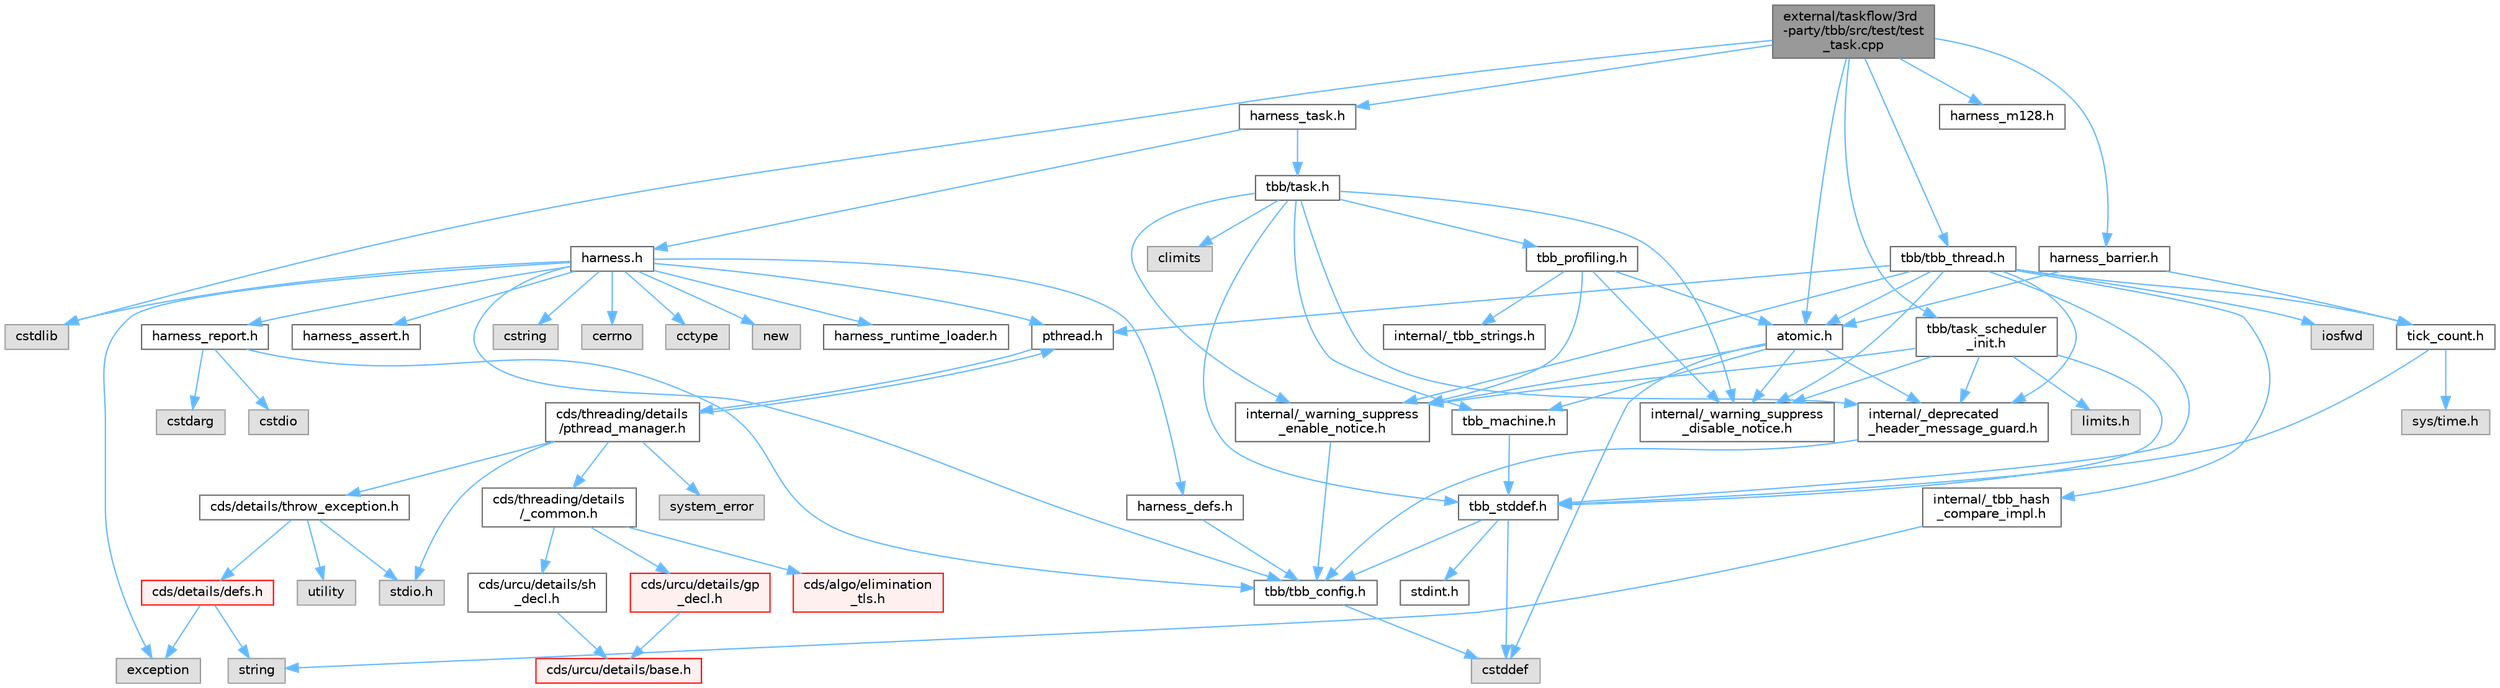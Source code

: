 digraph "external/taskflow/3rd-party/tbb/src/test/test_task.cpp"
{
 // LATEX_PDF_SIZE
  bgcolor="transparent";
  edge [fontname=Helvetica,fontsize=10,labelfontname=Helvetica,labelfontsize=10];
  node [fontname=Helvetica,fontsize=10,shape=box,height=0.2,width=0.4];
  Node1 [id="Node000001",label="external/taskflow/3rd\l-party/tbb/src/test/test\l_task.cpp",height=0.2,width=0.4,color="gray40", fillcolor="grey60", style="filled", fontcolor="black",tooltip=" "];
  Node1 -> Node2 [id="edge1_Node000001_Node000002",color="steelblue1",style="solid",tooltip=" "];
  Node2 [id="Node000002",label="harness_task.h",height=0.2,width=0.4,color="grey40", fillcolor="white", style="filled",URL="$harness__task_8h.html",tooltip=" "];
  Node2 -> Node3 [id="edge2_Node000002_Node000003",color="steelblue1",style="solid",tooltip=" "];
  Node3 [id="Node000003",label="tbb/task.h",height=0.2,width=0.4,color="grey40", fillcolor="white", style="filled",URL="$task_8h.html",tooltip=" "];
  Node3 -> Node4 [id="edge3_Node000003_Node000004",color="steelblue1",style="solid",tooltip=" "];
  Node4 [id="Node000004",label="internal/_deprecated\l_header_message_guard.h",height=0.2,width=0.4,color="grey40", fillcolor="white", style="filled",URL="$__deprecated__header__message__guard_8h.html",tooltip=" "];
  Node4 -> Node5 [id="edge4_Node000004_Node000005",color="steelblue1",style="solid",tooltip=" "];
  Node5 [id="Node000005",label="tbb/tbb_config.h",height=0.2,width=0.4,color="grey40", fillcolor="white", style="filled",URL="$tbb__config_8h.html",tooltip=" "];
  Node5 -> Node6 [id="edge5_Node000005_Node000006",color="steelblue1",style="solid",tooltip=" "];
  Node6 [id="Node000006",label="cstddef",height=0.2,width=0.4,color="grey60", fillcolor="#E0E0E0", style="filled",tooltip=" "];
  Node3 -> Node7 [id="edge6_Node000003_Node000007",color="steelblue1",style="solid",tooltip=" "];
  Node7 [id="Node000007",label="internal/_warning_suppress\l_enable_notice.h",height=0.2,width=0.4,color="grey40", fillcolor="white", style="filled",URL="$__warning__suppress__enable__notice_8h.html",tooltip=" "];
  Node7 -> Node5 [id="edge7_Node000007_Node000005",color="steelblue1",style="solid",tooltip=" "];
  Node3 -> Node8 [id="edge8_Node000003_Node000008",color="steelblue1",style="solid",tooltip=" "];
  Node8 [id="Node000008",label="tbb_stddef.h",height=0.2,width=0.4,color="grey40", fillcolor="white", style="filled",URL="$tbb__stddef_8h.html",tooltip=" "];
  Node8 -> Node5 [id="edge9_Node000008_Node000005",color="steelblue1",style="solid",tooltip=" "];
  Node8 -> Node6 [id="edge10_Node000008_Node000006",color="steelblue1",style="solid",tooltip=" "];
  Node8 -> Node9 [id="edge11_Node000008_Node000009",color="steelblue1",style="solid",tooltip=" "];
  Node9 [id="Node000009",label="stdint.h",height=0.2,width=0.4,color="grey40", fillcolor="white", style="filled",URL="$stdint_8h.html",tooltip=" "];
  Node3 -> Node10 [id="edge12_Node000003_Node000010",color="steelblue1",style="solid",tooltip=" "];
  Node10 [id="Node000010",label="tbb_machine.h",height=0.2,width=0.4,color="grey40", fillcolor="white", style="filled",URL="$tbb__machine_8h.html",tooltip=" "];
  Node10 -> Node8 [id="edge13_Node000010_Node000008",color="steelblue1",style="solid",tooltip=" "];
  Node3 -> Node11 [id="edge14_Node000003_Node000011",color="steelblue1",style="solid",tooltip=" "];
  Node11 [id="Node000011",label="tbb_profiling.h",height=0.2,width=0.4,color="grey40", fillcolor="white", style="filled",URL="$tbb__profiling_8h.html",tooltip=" "];
  Node11 -> Node7 [id="edge15_Node000011_Node000007",color="steelblue1",style="solid",tooltip=" "];
  Node11 -> Node12 [id="edge16_Node000011_Node000012",color="steelblue1",style="solid",tooltip=" "];
  Node12 [id="Node000012",label="internal/_tbb_strings.h",height=0.2,width=0.4,color="grey40", fillcolor="white", style="filled",URL="$__tbb__strings_8h.html",tooltip=" "];
  Node11 -> Node13 [id="edge17_Node000011_Node000013",color="steelblue1",style="solid",tooltip=" "];
  Node13 [id="Node000013",label="atomic.h",height=0.2,width=0.4,color="grey40", fillcolor="white", style="filled",URL="$external_2taskflow_23rd-party_2tbb_2include_2tbb_2atomic_8h.html",tooltip=" "];
  Node13 -> Node4 [id="edge18_Node000013_Node000004",color="steelblue1",style="solid",tooltip=" "];
  Node13 -> Node7 [id="edge19_Node000013_Node000007",color="steelblue1",style="solid",tooltip=" "];
  Node13 -> Node6 [id="edge20_Node000013_Node000006",color="steelblue1",style="solid",tooltip=" "];
  Node13 -> Node10 [id="edge21_Node000013_Node000010",color="steelblue1",style="solid",tooltip=" "];
  Node13 -> Node14 [id="edge22_Node000013_Node000014",color="steelblue1",style="solid",tooltip=" "];
  Node14 [id="Node000014",label="internal/_warning_suppress\l_disable_notice.h",height=0.2,width=0.4,color="grey40", fillcolor="white", style="filled",URL="$__warning__suppress__disable__notice_8h.html",tooltip=" "];
  Node11 -> Node14 [id="edge23_Node000011_Node000014",color="steelblue1",style="solid",tooltip=" "];
  Node3 -> Node15 [id="edge24_Node000003_Node000015",color="steelblue1",style="solid",tooltip=" "];
  Node15 [id="Node000015",label="climits",height=0.2,width=0.4,color="grey60", fillcolor="#E0E0E0", style="filled",tooltip=" "];
  Node3 -> Node14 [id="edge25_Node000003_Node000014",color="steelblue1",style="solid",tooltip=" "];
  Node2 -> Node16 [id="edge26_Node000002_Node000016",color="steelblue1",style="solid",tooltip=" "];
  Node16 [id="Node000016",label="harness.h",height=0.2,width=0.4,color="grey40", fillcolor="white", style="filled",URL="$harness_8h.html",tooltip=" "];
  Node16 -> Node5 [id="edge27_Node000016_Node000005",color="steelblue1",style="solid",tooltip=" "];
  Node16 -> Node17 [id="edge28_Node000016_Node000017",color="steelblue1",style="solid",tooltip=" "];
  Node17 [id="Node000017",label="harness_defs.h",height=0.2,width=0.4,color="grey40", fillcolor="white", style="filled",URL="$harness__defs_8h.html",tooltip=" "];
  Node17 -> Node5 [id="edge29_Node000017_Node000005",color="steelblue1",style="solid",tooltip=" "];
  Node16 -> Node18 [id="edge30_Node000016_Node000018",color="steelblue1",style="solid",tooltip=" "];
  Node18 [id="Node000018",label="cstdlib",height=0.2,width=0.4,color="grey60", fillcolor="#E0E0E0", style="filled",tooltip=" "];
  Node16 -> Node19 [id="edge31_Node000016_Node000019",color="steelblue1",style="solid",tooltip=" "];
  Node19 [id="Node000019",label="cstring",height=0.2,width=0.4,color="grey60", fillcolor="#E0E0E0", style="filled",tooltip=" "];
  Node16 -> Node20 [id="edge32_Node000016_Node000020",color="steelblue1",style="solid",tooltip=" "];
  Node20 [id="Node000020",label="cerrno",height=0.2,width=0.4,color="grey60", fillcolor="#E0E0E0", style="filled",tooltip=" "];
  Node16 -> Node21 [id="edge33_Node000016_Node000021",color="steelblue1",style="solid",tooltip=" "];
  Node21 [id="Node000021",label="cctype",height=0.2,width=0.4,color="grey60", fillcolor="#E0E0E0", style="filled",tooltip=" "];
  Node16 -> Node22 [id="edge34_Node000016_Node000022",color="steelblue1",style="solid",tooltip=" "];
  Node22 [id="Node000022",label="new",height=0.2,width=0.4,color="grey60", fillcolor="#E0E0E0", style="filled",tooltip=" "];
  Node16 -> Node23 [id="edge35_Node000016_Node000023",color="steelblue1",style="solid",tooltip=" "];
  Node23 [id="Node000023",label="pthread.h",height=0.2,width=0.4,color="grey40", fillcolor="white", style="filled",URL="$pthread_8h.html",tooltip=" "];
  Node23 -> Node24 [id="edge36_Node000023_Node000024",color="steelblue1",style="solid",tooltip=" "];
  Node24 [id="Node000024",label="cds/threading/details\l/pthread_manager.h",height=0.2,width=0.4,color="grey40", fillcolor="white", style="filled",URL="$pthread__manager_8h.html",tooltip=" "];
  Node24 -> Node25 [id="edge37_Node000024_Node000025",color="steelblue1",style="solid",tooltip=" "];
  Node25 [id="Node000025",label="system_error",height=0.2,width=0.4,color="grey60", fillcolor="#E0E0E0", style="filled",tooltip=" "];
  Node24 -> Node26 [id="edge38_Node000024_Node000026",color="steelblue1",style="solid",tooltip=" "];
  Node26 [id="Node000026",label="stdio.h",height=0.2,width=0.4,color="grey60", fillcolor="#E0E0E0", style="filled",tooltip=" "];
  Node24 -> Node23 [id="edge39_Node000024_Node000023",color="steelblue1",style="solid",tooltip=" "];
  Node24 -> Node27 [id="edge40_Node000024_Node000027",color="steelblue1",style="solid",tooltip=" "];
  Node27 [id="Node000027",label="cds/threading/details\l/_common.h",height=0.2,width=0.4,color="grey40", fillcolor="white", style="filled",URL="$__common_8h.html",tooltip=" "];
  Node27 -> Node28 [id="edge41_Node000027_Node000028",color="steelblue1",style="solid",tooltip=" "];
  Node28 [id="Node000028",label="cds/urcu/details/gp\l_decl.h",height=0.2,width=0.4,color="red", fillcolor="#FFF0F0", style="filled",URL="$gp__decl_8h.html",tooltip=" "];
  Node28 -> Node29 [id="edge42_Node000028_Node000029",color="steelblue1",style="solid",tooltip=" "];
  Node29 [id="Node000029",label="cds/urcu/details/base.h",height=0.2,width=0.4,color="red", fillcolor="#FFF0F0", style="filled",URL="$external_2libcds_2cds_2urcu_2details_2base_8h.html",tooltip=" "];
  Node27 -> Node66 [id="edge43_Node000027_Node000066",color="steelblue1",style="solid",tooltip=" "];
  Node66 [id="Node000066",label="cds/urcu/details/sh\l_decl.h",height=0.2,width=0.4,color="grey40", fillcolor="white", style="filled",URL="$sh__decl_8h.html",tooltip=" "];
  Node66 -> Node29 [id="edge44_Node000066_Node000029",color="steelblue1",style="solid",tooltip=" "];
  Node27 -> Node67 [id="edge45_Node000027_Node000067",color="steelblue1",style="solid",tooltip=" "];
  Node67 [id="Node000067",label="cds/algo/elimination\l_tls.h",height=0.2,width=0.4,color="red", fillcolor="#FFF0F0", style="filled",URL="$elimination__tls_8h.html",tooltip=" "];
  Node24 -> Node60 [id="edge46_Node000024_Node000060",color="steelblue1",style="solid",tooltip=" "];
  Node60 [id="Node000060",label="cds/details/throw_exception.h",height=0.2,width=0.4,color="grey40", fillcolor="white", style="filled",URL="$throw__exception_8h.html",tooltip=" "];
  Node60 -> Node31 [id="edge47_Node000060_Node000031",color="steelblue1",style="solid",tooltip=" "];
  Node31 [id="Node000031",label="cds/details/defs.h",height=0.2,width=0.4,color="red", fillcolor="#FFF0F0", style="filled",URL="$details_2defs_8h.html",tooltip=" "];
  Node31 -> Node36 [id="edge48_Node000031_Node000036",color="steelblue1",style="solid",tooltip=" "];
  Node36 [id="Node000036",label="exception",height=0.2,width=0.4,color="grey60", fillcolor="#E0E0E0", style="filled",tooltip=" "];
  Node31 -> Node38 [id="edge49_Node000031_Node000038",color="steelblue1",style="solid",tooltip=" "];
  Node38 [id="Node000038",label="string",height=0.2,width=0.4,color="grey60", fillcolor="#E0E0E0", style="filled",tooltip=" "];
  Node60 -> Node26 [id="edge50_Node000060_Node000026",color="steelblue1",style="solid",tooltip=" "];
  Node60 -> Node61 [id="edge51_Node000060_Node000061",color="steelblue1",style="solid",tooltip=" "];
  Node61 [id="Node000061",label="utility",height=0.2,width=0.4,color="grey60", fillcolor="#E0E0E0", style="filled",tooltip=" "];
  Node16 -> Node69 [id="edge52_Node000016_Node000069",color="steelblue1",style="solid",tooltip=" "];
  Node69 [id="Node000069",label="harness_runtime_loader.h",height=0.2,width=0.4,color="grey40", fillcolor="white", style="filled",URL="$harness__runtime__loader_8h.html",tooltip=" "];
  Node16 -> Node70 [id="edge53_Node000016_Node000070",color="steelblue1",style="solid",tooltip=" "];
  Node70 [id="Node000070",label="harness_report.h",height=0.2,width=0.4,color="grey40", fillcolor="white", style="filled",URL="$harness__report_8h.html",tooltip=" "];
  Node70 -> Node71 [id="edge54_Node000070_Node000071",color="steelblue1",style="solid",tooltip=" "];
  Node71 [id="Node000071",label="cstdio",height=0.2,width=0.4,color="grey60", fillcolor="#E0E0E0", style="filled",tooltip=" "];
  Node70 -> Node72 [id="edge55_Node000070_Node000072",color="steelblue1",style="solid",tooltip=" "];
  Node72 [id="Node000072",label="cstdarg",height=0.2,width=0.4,color="grey60", fillcolor="#E0E0E0", style="filled",tooltip=" "];
  Node70 -> Node5 [id="edge56_Node000070_Node000005",color="steelblue1",style="solid",tooltip=" "];
  Node16 -> Node36 [id="edge57_Node000016_Node000036",color="steelblue1",style="solid",tooltip=" "];
  Node16 -> Node73 [id="edge58_Node000016_Node000073",color="steelblue1",style="solid",tooltip=" "];
  Node73 [id="Node000073",label="harness_assert.h",height=0.2,width=0.4,color="grey40", fillcolor="white", style="filled",URL="$harness__assert_8h.html",tooltip=" "];
  Node1 -> Node13 [id="edge59_Node000001_Node000013",color="steelblue1",style="solid",tooltip=" "];
  Node1 -> Node74 [id="edge60_Node000001_Node000074",color="steelblue1",style="solid",tooltip=" "];
  Node74 [id="Node000074",label="tbb/tbb_thread.h",height=0.2,width=0.4,color="grey40", fillcolor="white", style="filled",URL="$tbb__thread_8h.html",tooltip=" "];
  Node74 -> Node4 [id="edge61_Node000074_Node000004",color="steelblue1",style="solid",tooltip=" "];
  Node74 -> Node7 [id="edge62_Node000074_Node000007",color="steelblue1",style="solid",tooltip=" "];
  Node74 -> Node8 [id="edge63_Node000074_Node000008",color="steelblue1",style="solid",tooltip=" "];
  Node74 -> Node23 [id="edge64_Node000074_Node000023",color="steelblue1",style="solid",tooltip=" "];
  Node74 -> Node13 [id="edge65_Node000074_Node000013",color="steelblue1",style="solid",tooltip=" "];
  Node74 -> Node75 [id="edge66_Node000074_Node000075",color="steelblue1",style="solid",tooltip=" "];
  Node75 [id="Node000075",label="internal/_tbb_hash\l_compare_impl.h",height=0.2,width=0.4,color="grey40", fillcolor="white", style="filled",URL="$__tbb__hash__compare__impl_8h.html",tooltip=" "];
  Node75 -> Node38 [id="edge67_Node000075_Node000038",color="steelblue1",style="solid",tooltip=" "];
  Node74 -> Node76 [id="edge68_Node000074_Node000076",color="steelblue1",style="solid",tooltip=" "];
  Node76 [id="Node000076",label="tick_count.h",height=0.2,width=0.4,color="grey40", fillcolor="white", style="filled",URL="$tick__count_8h.html",tooltip=" "];
  Node76 -> Node8 [id="edge69_Node000076_Node000008",color="steelblue1",style="solid",tooltip=" "];
  Node76 -> Node77 [id="edge70_Node000076_Node000077",color="steelblue1",style="solid",tooltip=" "];
  Node77 [id="Node000077",label="sys/time.h",height=0.2,width=0.4,color="grey60", fillcolor="#E0E0E0", style="filled",tooltip=" "];
  Node74 -> Node78 [id="edge71_Node000074_Node000078",color="steelblue1",style="solid",tooltip=" "];
  Node78 [id="Node000078",label="iosfwd",height=0.2,width=0.4,color="grey60", fillcolor="#E0E0E0", style="filled",tooltip=" "];
  Node74 -> Node14 [id="edge72_Node000074_Node000014",color="steelblue1",style="solid",tooltip=" "];
  Node1 -> Node79 [id="edge73_Node000001_Node000079",color="steelblue1",style="solid",tooltip=" "];
  Node79 [id="Node000079",label="tbb/task_scheduler\l_init.h",height=0.2,width=0.4,color="grey40", fillcolor="white", style="filled",URL="$task__scheduler__init_8h.html",tooltip=" "];
  Node79 -> Node4 [id="edge74_Node000079_Node000004",color="steelblue1",style="solid",tooltip=" "];
  Node79 -> Node7 [id="edge75_Node000079_Node000007",color="steelblue1",style="solid",tooltip=" "];
  Node79 -> Node8 [id="edge76_Node000079_Node000008",color="steelblue1",style="solid",tooltip=" "];
  Node79 -> Node80 [id="edge77_Node000079_Node000080",color="steelblue1",style="solid",tooltip=" "];
  Node80 [id="Node000080",label="limits.h",height=0.2,width=0.4,color="grey60", fillcolor="#E0E0E0", style="filled",tooltip=" "];
  Node79 -> Node14 [id="edge78_Node000079_Node000014",color="steelblue1",style="solid",tooltip=" "];
  Node1 -> Node18 [id="edge79_Node000001_Node000018",color="steelblue1",style="solid",tooltip=" "];
  Node1 -> Node81 [id="edge80_Node000001_Node000081",color="steelblue1",style="solid",tooltip=" "];
  Node81 [id="Node000081",label="harness_m128.h",height=0.2,width=0.4,color="grey40", fillcolor="white", style="filled",URL="$harness__m128_8h.html",tooltip=" "];
  Node1 -> Node82 [id="edge81_Node000001_Node000082",color="steelblue1",style="solid",tooltip=" "];
  Node82 [id="Node000082",label="harness_barrier.h",height=0.2,width=0.4,color="grey40", fillcolor="white", style="filled",URL="$harness__barrier_8h.html",tooltip=" "];
  Node82 -> Node13 [id="edge82_Node000082_Node000013",color="steelblue1",style="solid",tooltip=" "];
  Node82 -> Node76 [id="edge83_Node000082_Node000076",color="steelblue1",style="solid",tooltip=" "];
}
